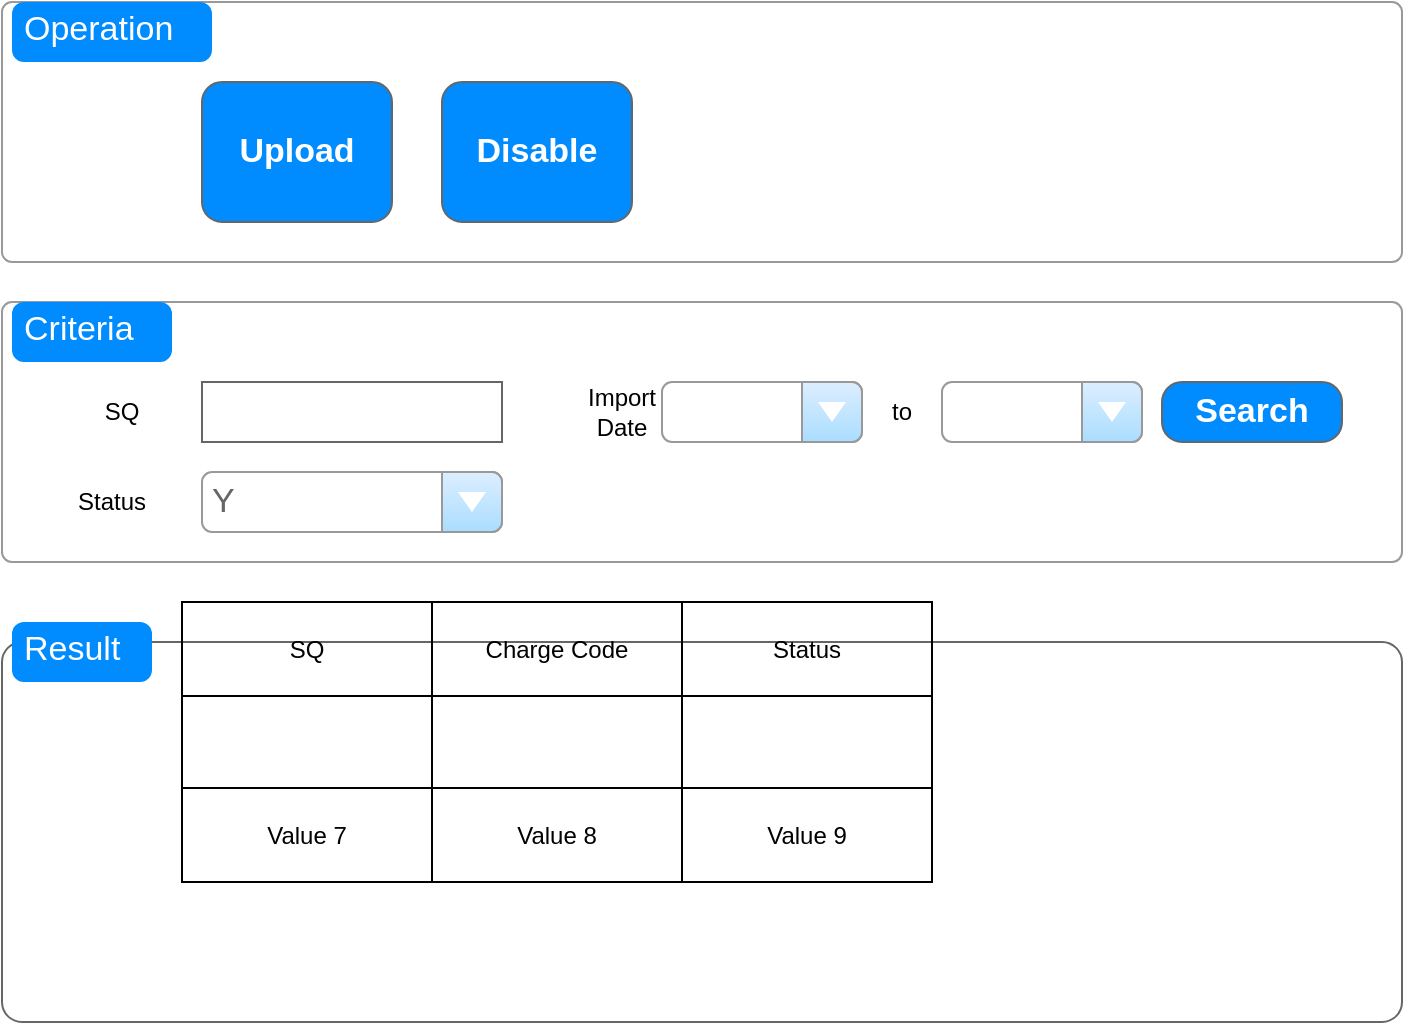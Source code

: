 <mxfile version="22.1.3" type="github">
  <diagram name="第 1 页" id="7PzAhS7EdJiyVU75ojgk">
    <mxGraphModel dx="1050" dy="1743" grid="1" gridSize="10" guides="1" tooltips="1" connect="1" arrows="1" fold="1" page="1" pageScale="1" pageWidth="827" pageHeight="1169" math="0" shadow="0">
      <root>
        <mxCell id="0" />
        <mxCell id="1" parent="0" />
        <mxCell id="M65Q92xEgprxGqfa7Oy2-19" value="" style="shape=mxgraph.mockup.forms.rrect;rectMarginTop=10;strokeColor=#999999;strokeWidth=1;dashed=0;rounded=1;arcSize=5;recursiveResize=0;html=1;whiteSpace=wrap;shadow=0;rSize=5;fillColor=#ffffff;" vertex="1" parent="1">
          <mxGeometry x="110" y="-10" width="700" height="130" as="geometry" />
        </mxCell>
        <mxCell id="M65Q92xEgprxGqfa7Oy2-20" value="Operation" style="shape=rect;strokeColor=none;fillColor=#008cff;strokeWidth=1;dashed=0;rounded=1;arcSize=20;fontColor=#ffffff;fontSize=17;spacing=2;spacingTop=-2;align=left;autosize=1;spacingLeft=4;resizeWidth=0;resizeHeight=0;perimeter=none;html=1;whiteSpace=wrap;" vertex="1" parent="M65Q92xEgprxGqfa7Oy2-19">
          <mxGeometry x="5" width="100" height="30" as="geometry" />
        </mxCell>
        <mxCell id="M65Q92xEgprxGqfa7Oy2-3" value="Upload" style="strokeWidth=1;shadow=0;dashed=0;align=center;html=1;shape=mxgraph.mockup.buttons.button;strokeColor=#666666;fontColor=#ffffff;mainText=;buttonStyle=round;fontSize=17;fontStyle=1;fillColor=#008cff;whiteSpace=wrap;" vertex="1" parent="M65Q92xEgprxGqfa7Oy2-19">
          <mxGeometry x="100" y="40" width="95" height="70" as="geometry" />
        </mxCell>
        <mxCell id="M65Q92xEgprxGqfa7Oy2-91" value="Disable" style="strokeWidth=1;shadow=0;dashed=0;align=center;html=1;shape=mxgraph.mockup.buttons.button;strokeColor=#666666;fontColor=#ffffff;mainText=;buttonStyle=round;fontSize=17;fontStyle=1;fillColor=#008cff;whiteSpace=wrap;" vertex="1" parent="M65Q92xEgprxGqfa7Oy2-19">
          <mxGeometry x="220" y="40" width="95" height="70" as="geometry" />
        </mxCell>
        <mxCell id="M65Q92xEgprxGqfa7Oy2-80" value="" style="shape=mxgraph.mockup.forms.rrect;rectMarginTop=10;strokeColor=#999999;strokeWidth=1;dashed=0;rounded=1;arcSize=5;recursiveResize=0;html=1;whiteSpace=wrap;shadow=0;rSize=5;fillColor=#ffffff;" vertex="1" parent="1">
          <mxGeometry x="110" y="140" width="700" height="130" as="geometry" />
        </mxCell>
        <mxCell id="M65Q92xEgprxGqfa7Oy2-81" value="Criteria" style="shape=rect;strokeColor=none;fillColor=#008cff;strokeWidth=1;dashed=0;rounded=1;arcSize=20;fontColor=#ffffff;fontSize=17;spacing=2;spacingTop=-2;align=left;autosize=1;spacingLeft=4;resizeWidth=0;resizeHeight=0;perimeter=none;html=1;whiteSpace=wrap;" vertex="1" parent="M65Q92xEgprxGqfa7Oy2-80">
          <mxGeometry x="5" width="80" height="30" as="geometry" />
        </mxCell>
        <mxCell id="M65Q92xEgprxGqfa7Oy2-82" value="Search" style="strokeWidth=1;shadow=0;dashed=0;align=center;html=1;shape=mxgraph.mockup.buttons.button;strokeColor=#666666;fontColor=#ffffff;mainText=;buttonStyle=round;fontSize=17;fontStyle=1;fillColor=#008cff;whiteSpace=wrap;" vertex="1" parent="M65Q92xEgprxGqfa7Oy2-80">
          <mxGeometry x="580" y="40" width="90" height="30" as="geometry" />
        </mxCell>
        <mxCell id="M65Q92xEgprxGqfa7Oy2-83" value="" style="strokeWidth=1;shadow=0;dashed=0;align=center;html=1;shape=mxgraph.mockup.text.textBox;fontColor=#666666;align=left;fontSize=17;spacingLeft=4;spacingTop=-3;whiteSpace=wrap;strokeColor=#666666;mainText=" vertex="1" parent="M65Q92xEgprxGqfa7Oy2-80">
          <mxGeometry x="100" y="40" width="150" height="30" as="geometry" />
        </mxCell>
        <mxCell id="M65Q92xEgprxGqfa7Oy2-84" value="SQ" style="text;html=1;strokeColor=none;fillColor=none;align=center;verticalAlign=middle;whiteSpace=wrap;rounded=0;" vertex="1" parent="M65Q92xEgprxGqfa7Oy2-80">
          <mxGeometry x="30" y="40" width="60" height="30" as="geometry" />
        </mxCell>
        <mxCell id="M65Q92xEgprxGqfa7Oy2-85" value="Status" style="text;html=1;strokeColor=none;fillColor=none;align=center;verticalAlign=middle;whiteSpace=wrap;rounded=0;" vertex="1" parent="M65Q92xEgprxGqfa7Oy2-80">
          <mxGeometry x="25" y="85" width="60" height="30" as="geometry" />
        </mxCell>
        <mxCell id="M65Q92xEgprxGqfa7Oy2-86" value="Y" style="strokeWidth=1;shadow=0;dashed=0;align=center;html=1;shape=mxgraph.mockup.forms.comboBox;strokeColor=#999999;fillColor=#ddeeff;align=left;fillColor2=#aaddff;mainText=;fontColor=#666666;fontSize=17;spacingLeft=3;" vertex="1" parent="M65Q92xEgprxGqfa7Oy2-80">
          <mxGeometry x="100" y="85" width="150" height="30" as="geometry" />
        </mxCell>
        <mxCell id="M65Q92xEgprxGqfa7Oy2-87" value="Import Date" style="text;html=1;strokeColor=none;fillColor=none;align=center;verticalAlign=middle;whiteSpace=wrap;rounded=0;" vertex="1" parent="M65Q92xEgprxGqfa7Oy2-80">
          <mxGeometry x="280" y="40" width="60" height="30" as="geometry" />
        </mxCell>
        <mxCell id="M65Q92xEgprxGqfa7Oy2-88" value="" style="strokeWidth=1;shadow=0;dashed=0;align=center;html=1;shape=mxgraph.mockup.forms.comboBox;strokeColor=#999999;fillColor=#ddeeff;align=left;fillColor2=#aaddff;mainText=;fontColor=#666666;fontSize=17;spacingLeft=3;" vertex="1" parent="M65Q92xEgprxGqfa7Oy2-80">
          <mxGeometry x="330" y="40" width="100" height="30" as="geometry" />
        </mxCell>
        <mxCell id="M65Q92xEgprxGqfa7Oy2-89" value="" style="strokeWidth=1;shadow=0;dashed=0;align=center;html=1;shape=mxgraph.mockup.forms.comboBox;strokeColor=#999999;fillColor=#ddeeff;align=left;fillColor2=#aaddff;mainText=;fontColor=#666666;fontSize=17;spacingLeft=3;" vertex="1" parent="M65Q92xEgprxGqfa7Oy2-80">
          <mxGeometry x="470" y="40" width="100" height="30" as="geometry" />
        </mxCell>
        <mxCell id="M65Q92xEgprxGqfa7Oy2-90" value="to" style="text;html=1;strokeColor=none;fillColor=none;align=center;verticalAlign=middle;whiteSpace=wrap;rounded=0;" vertex="1" parent="M65Q92xEgprxGqfa7Oy2-80">
          <mxGeometry x="420" y="40" width="60" height="30" as="geometry" />
        </mxCell>
        <mxCell id="M65Q92xEgprxGqfa7Oy2-103" value="" style="shape=mxgraph.mockup.containers.marginRect;rectMarginTop=10;strokeColor=#666666;strokeWidth=1;dashed=0;rounded=1;arcSize=5;recursiveResize=0;html=1;whiteSpace=wrap;" vertex="1" parent="1">
          <mxGeometry x="110" y="300" width="700" height="200" as="geometry" />
        </mxCell>
        <mxCell id="M65Q92xEgprxGqfa7Oy2-104" value="Result" style="shape=rect;strokeColor=none;fillColor=#008cff;strokeWidth=1;dashed=0;rounded=1;arcSize=20;fontColor=#ffffff;fontSize=17;spacing=2;spacingTop=-2;align=left;autosize=1;spacingLeft=4;resizeWidth=0;resizeHeight=0;perimeter=none;html=1;whiteSpace=wrap;" vertex="1" parent="M65Q92xEgprxGqfa7Oy2-103">
          <mxGeometry x="5" width="70" height="30" as="geometry" />
        </mxCell>
        <mxCell id="M65Q92xEgprxGqfa7Oy2-107" value="" style="childLayout=tableLayout;recursiveResize=0;shadow=0;fillColor=none;" vertex="1" parent="1">
          <mxGeometry x="200" y="290" width="375" height="140" as="geometry" />
        </mxCell>
        <mxCell id="M65Q92xEgprxGqfa7Oy2-108" value="" style="shape=tableRow;horizontal=0;startSize=0;swimlaneHead=0;swimlaneBody=0;top=0;left=0;bottom=0;right=0;dropTarget=0;collapsible=0;recursiveResize=0;expand=0;fontStyle=0;fillColor=none;strokeColor=inherit;" vertex="1" parent="M65Q92xEgprxGqfa7Oy2-107">
          <mxGeometry width="375" height="47" as="geometry" />
        </mxCell>
        <mxCell id="M65Q92xEgprxGqfa7Oy2-109" value="SQ" style="connectable=0;recursiveResize=0;strokeColor=inherit;fillColor=none;align=center;whiteSpace=wrap;html=1;" vertex="1" parent="M65Q92xEgprxGqfa7Oy2-108">
          <mxGeometry width="125" height="47" as="geometry">
            <mxRectangle width="125" height="47" as="alternateBounds" />
          </mxGeometry>
        </mxCell>
        <mxCell id="M65Q92xEgprxGqfa7Oy2-110" value="Charge Code" style="connectable=0;recursiveResize=0;strokeColor=inherit;fillColor=none;align=center;whiteSpace=wrap;html=1;" vertex="1" parent="M65Q92xEgprxGqfa7Oy2-108">
          <mxGeometry x="125" width="125" height="47" as="geometry">
            <mxRectangle width="125" height="47" as="alternateBounds" />
          </mxGeometry>
        </mxCell>
        <mxCell id="M65Q92xEgprxGqfa7Oy2-111" value="Status" style="connectable=0;recursiveResize=0;strokeColor=inherit;fillColor=none;align=center;whiteSpace=wrap;html=1;" vertex="1" parent="M65Q92xEgprxGqfa7Oy2-108">
          <mxGeometry x="250" width="125" height="47" as="geometry">
            <mxRectangle width="125" height="47" as="alternateBounds" />
          </mxGeometry>
        </mxCell>
        <mxCell id="M65Q92xEgprxGqfa7Oy2-112" style="shape=tableRow;horizontal=0;startSize=0;swimlaneHead=0;swimlaneBody=0;top=0;left=0;bottom=0;right=0;dropTarget=0;collapsible=0;recursiveResize=0;expand=0;fontStyle=0;fillColor=none;strokeColor=inherit;" vertex="1" parent="M65Q92xEgprxGqfa7Oy2-107">
          <mxGeometry y="47" width="375" height="46" as="geometry" />
        </mxCell>
        <mxCell id="M65Q92xEgprxGqfa7Oy2-113" value="" style="connectable=0;recursiveResize=0;strokeColor=inherit;fillColor=none;align=center;whiteSpace=wrap;html=1;" vertex="1" parent="M65Q92xEgprxGqfa7Oy2-112">
          <mxGeometry width="125" height="46" as="geometry">
            <mxRectangle width="125" height="46" as="alternateBounds" />
          </mxGeometry>
        </mxCell>
        <mxCell id="M65Q92xEgprxGqfa7Oy2-114" value="" style="connectable=0;recursiveResize=0;strokeColor=inherit;fillColor=none;align=center;whiteSpace=wrap;html=1;" vertex="1" parent="M65Q92xEgprxGqfa7Oy2-112">
          <mxGeometry x="125" width="125" height="46" as="geometry">
            <mxRectangle width="125" height="46" as="alternateBounds" />
          </mxGeometry>
        </mxCell>
        <mxCell id="M65Q92xEgprxGqfa7Oy2-115" value="" style="connectable=0;recursiveResize=0;strokeColor=inherit;fillColor=none;align=center;whiteSpace=wrap;html=1;" vertex="1" parent="M65Q92xEgprxGqfa7Oy2-112">
          <mxGeometry x="250" width="125" height="46" as="geometry">
            <mxRectangle width="125" height="46" as="alternateBounds" />
          </mxGeometry>
        </mxCell>
        <mxCell id="M65Q92xEgprxGqfa7Oy2-116" style="shape=tableRow;horizontal=0;startSize=0;swimlaneHead=0;swimlaneBody=0;top=0;left=0;bottom=0;right=0;dropTarget=0;collapsible=0;recursiveResize=0;expand=0;fontStyle=0;fillColor=none;strokeColor=inherit;" vertex="1" parent="M65Q92xEgprxGqfa7Oy2-107">
          <mxGeometry y="93" width="375" height="47" as="geometry" />
        </mxCell>
        <mxCell id="M65Q92xEgprxGqfa7Oy2-117" value="Value 7" style="connectable=0;recursiveResize=0;strokeColor=inherit;fillColor=none;align=center;whiteSpace=wrap;html=1;" vertex="1" parent="M65Q92xEgprxGqfa7Oy2-116">
          <mxGeometry width="125" height="47" as="geometry">
            <mxRectangle width="125" height="47" as="alternateBounds" />
          </mxGeometry>
        </mxCell>
        <mxCell id="M65Q92xEgprxGqfa7Oy2-118" value="Value 8" style="connectable=0;recursiveResize=0;strokeColor=inherit;fillColor=none;align=center;whiteSpace=wrap;html=1;" vertex="1" parent="M65Q92xEgprxGqfa7Oy2-116">
          <mxGeometry x="125" width="125" height="47" as="geometry">
            <mxRectangle width="125" height="47" as="alternateBounds" />
          </mxGeometry>
        </mxCell>
        <mxCell id="M65Q92xEgprxGqfa7Oy2-119" value="Value 9" style="connectable=0;recursiveResize=0;strokeColor=inherit;fillColor=none;align=center;whiteSpace=wrap;html=1;" vertex="1" parent="M65Q92xEgprxGqfa7Oy2-116">
          <mxGeometry x="250" width="125" height="47" as="geometry">
            <mxRectangle width="125" height="47" as="alternateBounds" />
          </mxGeometry>
        </mxCell>
      </root>
    </mxGraphModel>
  </diagram>
</mxfile>

